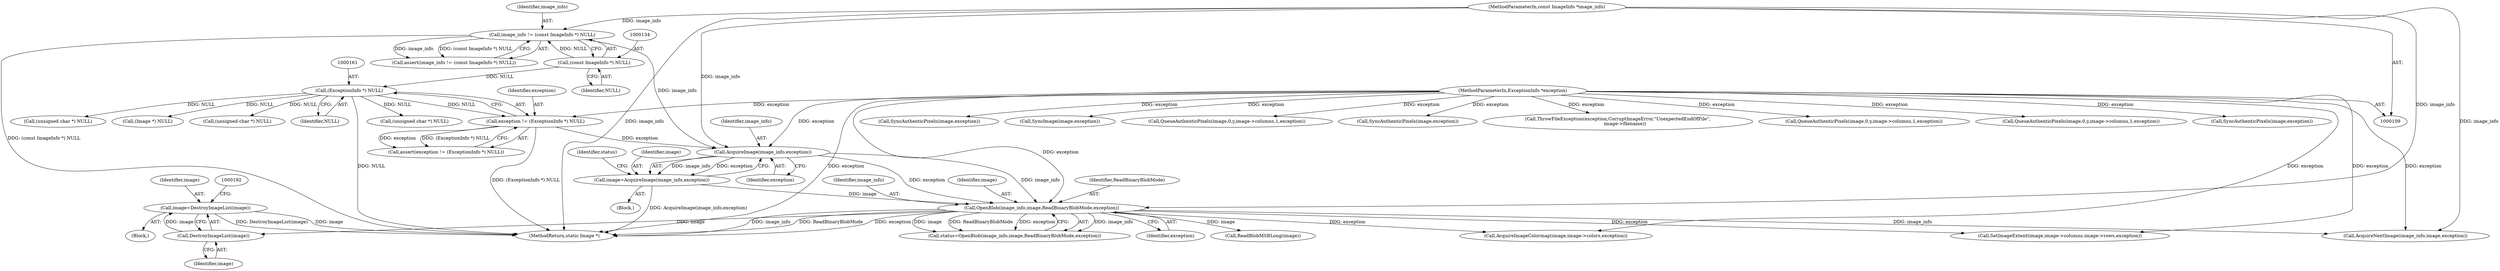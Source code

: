 digraph "0_ImageMagick_b8f17d08b7418204bf8a05a5c24e87b2fc395b75@pointer" {
"1000186" [label="(Call,image=DestroyImageList(image))"];
"1000188" [label="(Call,DestroyImageList(image))"];
"1000176" [label="(Call,OpenBlob(image_info,image,ReadBinaryBlobMode,exception))"];
"1000171" [label="(Call,AcquireImage(image_info,exception))"];
"1000131" [label="(Call,image_info != (const ImageInfo *) NULL)"];
"1000110" [label="(MethodParameterIn,const ImageInfo *image_info)"];
"1000133" [label="(Call,(const ImageInfo *) NULL)"];
"1000158" [label="(Call,exception != (ExceptionInfo *) NULL)"];
"1000111" [label="(MethodParameterIn,ExceptionInfo *exception)"];
"1000160" [label="(Call,(ExceptionInfo *) NULL)"];
"1000169" [label="(Call,image=AcquireImage(image_info,exception))"];
"1000641" [label="(Call,(unsigned char *) NULL)"];
"1000157" [label="(Call,assert(exception != (ExceptionInfo *) NULL))"];
"1000175" [label="(Identifier,status)"];
"1000180" [label="(Identifier,exception)"];
"1000162" [label="(Identifier,NULL)"];
"1001552" [label="(Call,SyncAuthenticPixels(image,exception))"];
"1000110" [label="(MethodParameterIn,const ImageInfo *image_info)"];
"1000173" [label="(Identifier,exception)"];
"1000186" [label="(Call,image=DestroyImageList(image))"];
"1000170" [label="(Identifier,image)"];
"1000135" [label="(Identifier,NULL)"];
"1000176" [label="(Call,OpenBlob(image_info,image,ReadBinaryBlobMode,exception))"];
"1000177" [label="(Identifier,image_info)"];
"1001590" [label="(Call,SyncImage(image,exception))"];
"1001225" [label="(Call,QueueAuthenticPixels(image,0,y,image->columns,1,exception))"];
"1000206" [label="(Call,ReadBlobMSBLong(image))"];
"1001647" [label="(Call,AcquireNextImage(image_info,image,exception))"];
"1001277" [label="(Call,SyncAuthenticPixels(image,exception))"];
"1001605" [label="(Call,ThrowFileException(exception,CorruptImageError,\"UnexpectedEndOfFile\",\n          image->filename))"];
"1000111" [label="(MethodParameterIn,ExceptionInfo *exception)"];
"1000174" [label="(Call,status=OpenBlob(image_info,image,ReadBinaryBlobMode,exception))"];
"1000169" [label="(Call,image=AcquireImage(image_info,exception))"];
"1000160" [label="(Call,(ExceptionInfo *) NULL)"];
"1001388" [label="(Call,QueueAuthenticPixels(image,0,y,image->columns,1,exception))"];
"1000439" [label="(Call,AcquireImageColormap(image,image->colors,exception))"];
"1000185" [label="(Block,)"];
"1000131" [label="(Call,image_info != (const ImageInfo *) NULL)"];
"1000112" [label="(Block,)"];
"1000133" [label="(Call,(const ImageInfo *) NULL)"];
"1001697" [label="(MethodReturn,static Image *)"];
"1000187" [label="(Identifier,image)"];
"1000189" [label="(Identifier,image)"];
"1000473" [label="(Call,(unsigned char *) NULL)"];
"1000178" [label="(Identifier,image)"];
"1000132" [label="(Identifier,image_info)"];
"1000158" [label="(Call,exception != (ExceptionInfo *) NULL)"];
"1000719" [label="(Call,SetImageExtent(image,image->columns,image->rows,exception))"];
"1000191" [label="(Call,(Image *) NULL)"];
"1000171" [label="(Call,AcquireImage(image_info,exception))"];
"1000985" [label="(Call,QueueAuthenticPixels(image,0,y,image->columns,1,exception))"];
"1000188" [label="(Call,DestroyImageList(image))"];
"1000130" [label="(Call,assert(image_info != (const ImageInfo *) NULL))"];
"1000159" [label="(Identifier,exception)"];
"1000822" [label="(Call,(unsigned char *) NULL)"];
"1000179" [label="(Identifier,ReadBinaryBlobMode)"];
"1000172" [label="(Identifier,image_info)"];
"1001118" [label="(Call,SyncAuthenticPixels(image,exception))"];
"1000186" -> "1000185"  [label="AST: "];
"1000186" -> "1000188"  [label="CFG: "];
"1000187" -> "1000186"  [label="AST: "];
"1000188" -> "1000186"  [label="AST: "];
"1000192" -> "1000186"  [label="CFG: "];
"1000186" -> "1001697"  [label="DDG: DestroyImageList(image)"];
"1000186" -> "1001697"  [label="DDG: image"];
"1000188" -> "1000186"  [label="DDG: image"];
"1000188" -> "1000189"  [label="CFG: "];
"1000189" -> "1000188"  [label="AST: "];
"1000176" -> "1000188"  [label="DDG: image"];
"1000176" -> "1000174"  [label="AST: "];
"1000176" -> "1000180"  [label="CFG: "];
"1000177" -> "1000176"  [label="AST: "];
"1000178" -> "1000176"  [label="AST: "];
"1000179" -> "1000176"  [label="AST: "];
"1000180" -> "1000176"  [label="AST: "];
"1000174" -> "1000176"  [label="CFG: "];
"1000176" -> "1001697"  [label="DDG: ReadBinaryBlobMode"];
"1000176" -> "1001697"  [label="DDG: exception"];
"1000176" -> "1001697"  [label="DDG: image_info"];
"1000176" -> "1000174"  [label="DDG: image_info"];
"1000176" -> "1000174"  [label="DDG: image"];
"1000176" -> "1000174"  [label="DDG: ReadBinaryBlobMode"];
"1000176" -> "1000174"  [label="DDG: exception"];
"1000171" -> "1000176"  [label="DDG: image_info"];
"1000171" -> "1000176"  [label="DDG: exception"];
"1000110" -> "1000176"  [label="DDG: image_info"];
"1000169" -> "1000176"  [label="DDG: image"];
"1000111" -> "1000176"  [label="DDG: exception"];
"1000176" -> "1000206"  [label="DDG: image"];
"1000176" -> "1000439"  [label="DDG: exception"];
"1000176" -> "1000719"  [label="DDG: exception"];
"1000176" -> "1001647"  [label="DDG: image_info"];
"1000171" -> "1000169"  [label="AST: "];
"1000171" -> "1000173"  [label="CFG: "];
"1000172" -> "1000171"  [label="AST: "];
"1000173" -> "1000171"  [label="AST: "];
"1000169" -> "1000171"  [label="CFG: "];
"1000171" -> "1000169"  [label="DDG: image_info"];
"1000171" -> "1000169"  [label="DDG: exception"];
"1000131" -> "1000171"  [label="DDG: image_info"];
"1000110" -> "1000171"  [label="DDG: image_info"];
"1000158" -> "1000171"  [label="DDG: exception"];
"1000111" -> "1000171"  [label="DDG: exception"];
"1000131" -> "1000130"  [label="AST: "];
"1000131" -> "1000133"  [label="CFG: "];
"1000132" -> "1000131"  [label="AST: "];
"1000133" -> "1000131"  [label="AST: "];
"1000130" -> "1000131"  [label="CFG: "];
"1000131" -> "1001697"  [label="DDG: (const ImageInfo *) NULL"];
"1000131" -> "1000130"  [label="DDG: image_info"];
"1000131" -> "1000130"  [label="DDG: (const ImageInfo *) NULL"];
"1000110" -> "1000131"  [label="DDG: image_info"];
"1000133" -> "1000131"  [label="DDG: NULL"];
"1000110" -> "1000109"  [label="AST: "];
"1000110" -> "1001697"  [label="DDG: image_info"];
"1000110" -> "1001647"  [label="DDG: image_info"];
"1000133" -> "1000135"  [label="CFG: "];
"1000134" -> "1000133"  [label="AST: "];
"1000135" -> "1000133"  [label="AST: "];
"1000133" -> "1000160"  [label="DDG: NULL"];
"1000158" -> "1000157"  [label="AST: "];
"1000158" -> "1000160"  [label="CFG: "];
"1000159" -> "1000158"  [label="AST: "];
"1000160" -> "1000158"  [label="AST: "];
"1000157" -> "1000158"  [label="CFG: "];
"1000158" -> "1001697"  [label="DDG: (ExceptionInfo *) NULL"];
"1000158" -> "1000157"  [label="DDG: exception"];
"1000158" -> "1000157"  [label="DDG: (ExceptionInfo *) NULL"];
"1000111" -> "1000158"  [label="DDG: exception"];
"1000160" -> "1000158"  [label="DDG: NULL"];
"1000111" -> "1000109"  [label="AST: "];
"1000111" -> "1001697"  [label="DDG: exception"];
"1000111" -> "1000439"  [label="DDG: exception"];
"1000111" -> "1000719"  [label="DDG: exception"];
"1000111" -> "1000985"  [label="DDG: exception"];
"1000111" -> "1001118"  [label="DDG: exception"];
"1000111" -> "1001225"  [label="DDG: exception"];
"1000111" -> "1001277"  [label="DDG: exception"];
"1000111" -> "1001388"  [label="DDG: exception"];
"1000111" -> "1001552"  [label="DDG: exception"];
"1000111" -> "1001590"  [label="DDG: exception"];
"1000111" -> "1001605"  [label="DDG: exception"];
"1000111" -> "1001647"  [label="DDG: exception"];
"1000160" -> "1000162"  [label="CFG: "];
"1000161" -> "1000160"  [label="AST: "];
"1000162" -> "1000160"  [label="AST: "];
"1000160" -> "1001697"  [label="DDG: NULL"];
"1000160" -> "1000191"  [label="DDG: NULL"];
"1000160" -> "1000473"  [label="DDG: NULL"];
"1000160" -> "1000641"  [label="DDG: NULL"];
"1000160" -> "1000822"  [label="DDG: NULL"];
"1000169" -> "1000112"  [label="AST: "];
"1000170" -> "1000169"  [label="AST: "];
"1000175" -> "1000169"  [label="CFG: "];
"1000169" -> "1001697"  [label="DDG: AcquireImage(image_info,exception)"];
}
